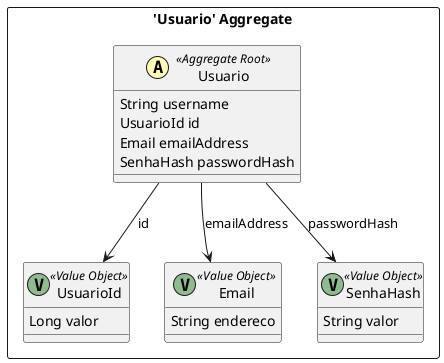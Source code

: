 @startuml

skinparam componentStyle uml2

package "'Usuario' Aggregate" <<Rectangle>> {
	class Usuario <<(A,#fffab8) Aggregate Root>> {
		String username
		UsuarioId id
		Email emailAddress
		SenhaHash passwordHash
	}
	class UsuarioId <<(V,DarkSeaGreen) Value Object>> {
		Long valor
	}
	class Email <<(V,DarkSeaGreen) Value Object>> {
		String endereco
	}
	class SenhaHash <<(V,DarkSeaGreen) Value Object>> {
		String valor
	}
}
Usuario --> SenhaHash : passwordHash
Usuario --> UsuarioId : id
Usuario --> Email : emailAddress


@enduml
